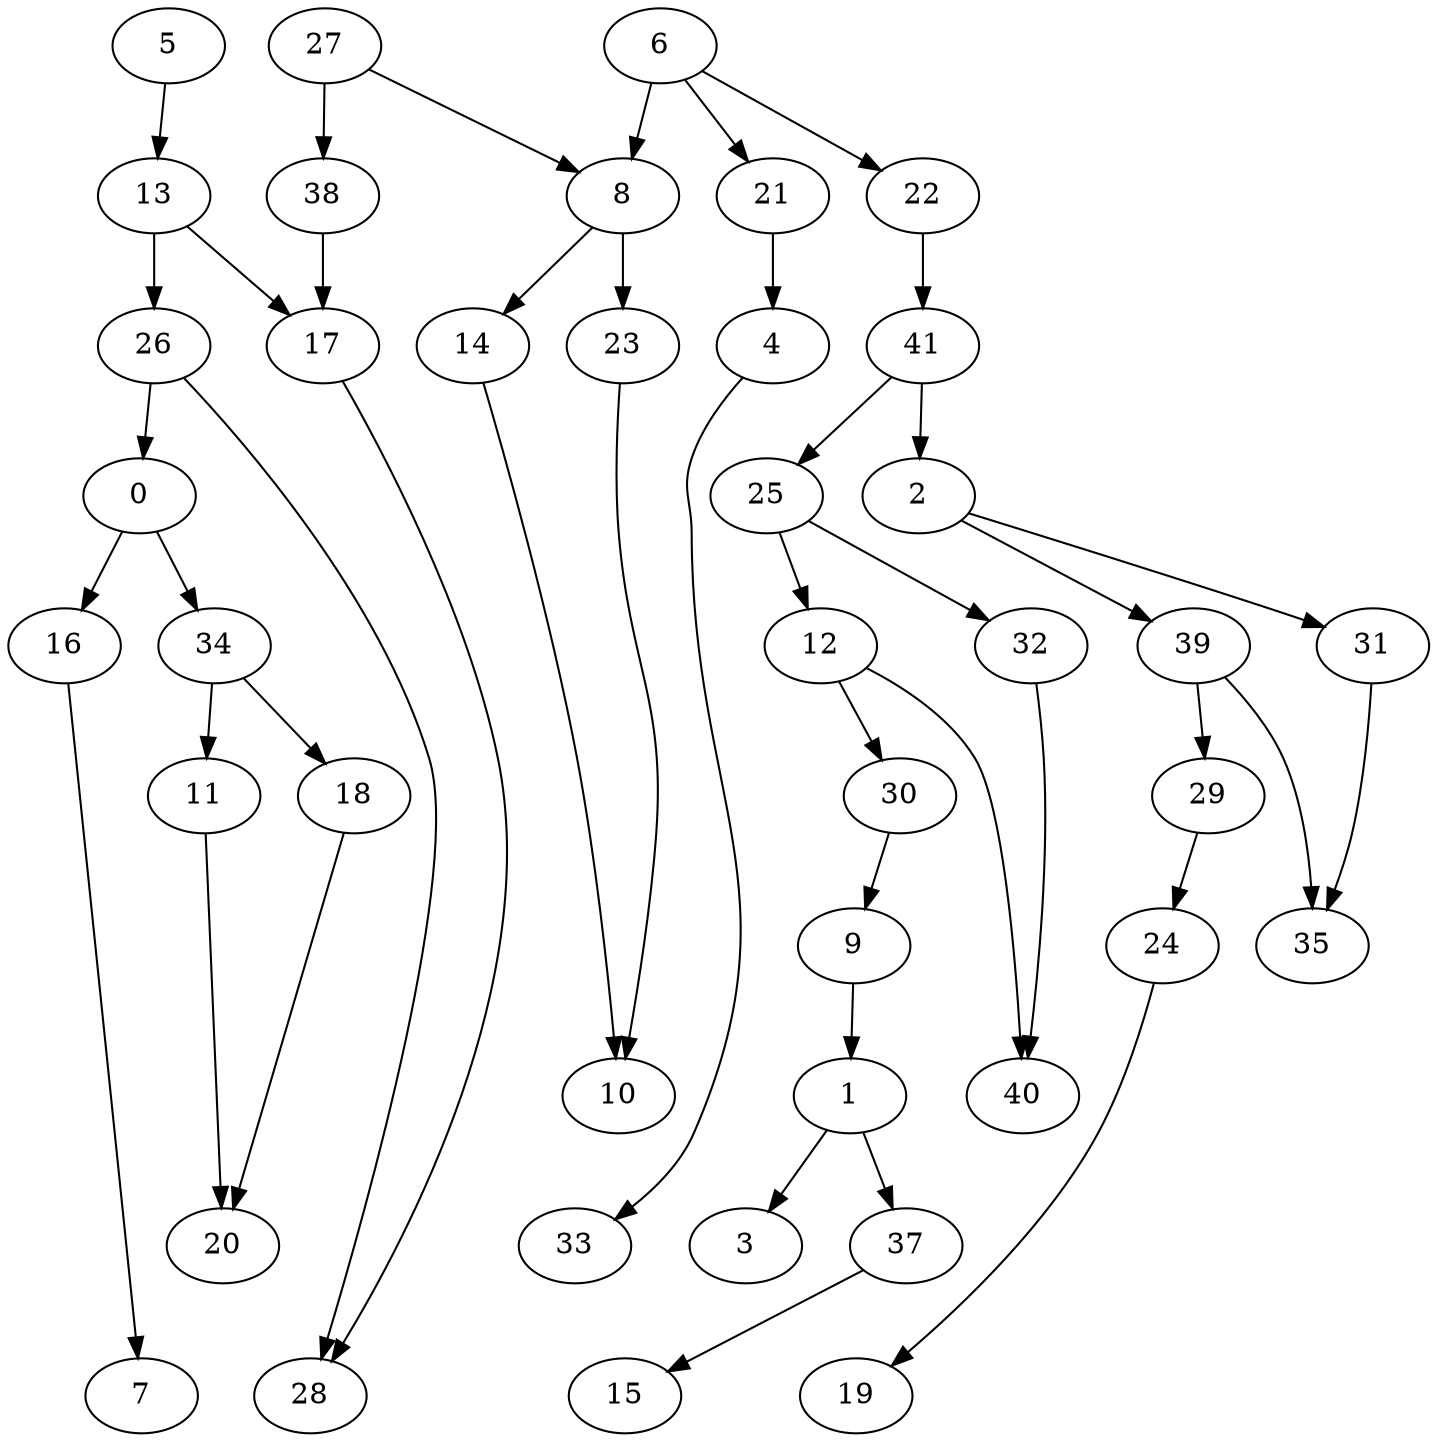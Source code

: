 digraph G {
    0;
    16;
    34;
    7;
    11;
    18;
    20;
    1;
    3;
    37;
    15;
    2;
    31;
    39;
    35;
    29;
    24;
    4;
    33;
    5;
    13;
    17;
    26;
    28;
    6;
    8;
    21;
    22;
    14;
    23;
    41;
    10;
    25;
    9;
    12;
    30;
    40;
    32;
    19;
    27;
    38;
    0 -> 16 [weight=0];
    0 -> 34 [weight=0];
    16 -> 7 [weight=0];
    34 -> 11 [weight=0];
    34 -> 18 [weight=0];
    11 -> 20 [weight=0];
    18 -> 20 [weight=0];
    1 -> 3 [weight=0];
    1 -> 37 [weight=0];
    37 -> 15 [weight=0];
    2 -> 31 [weight=0];
    2 -> 39 [weight=0];
    31 -> 35 [weight=0];
    39 -> 29 [weight=0];
    39 -> 35 [weight=0];
    29 -> 24 [weight=0];
    24 -> 19 [weight=0];
    4 -> 33 [weight=0];
    5 -> 13 [weight=0];
    13 -> 17 [weight=0];
    13 -> 26 [weight=1];
    17 -> 28 [weight=0];
    26 -> 0 [weight=0];
    26 -> 28 [weight=0];
    6 -> 8 [weight=0];
    6 -> 21 [weight=0];
    6 -> 22 [weight=0];
    8 -> 14 [weight=0];
    8 -> 23 [weight=1];
    21 -> 4 [weight=0];
    22 -> 41 [weight=0];
    14 -> 10 [weight=0];
    23 -> 10 [weight=0];
    41 -> 2 [weight=0];
    41 -> 25 [weight=0];
    25 -> 12 [weight=0];
    25 -> 32 [weight=0];
    9 -> 1 [weight=0];
    12 -> 30 [weight=0];
    12 -> 40 [weight=0];
    30 -> 9 [weight=0];
    32 -> 40 [weight=0];
    27 -> 8 [weight=0];
    27 -> 38 [weight=0];
    38 -> 17 [weight=0];
}
